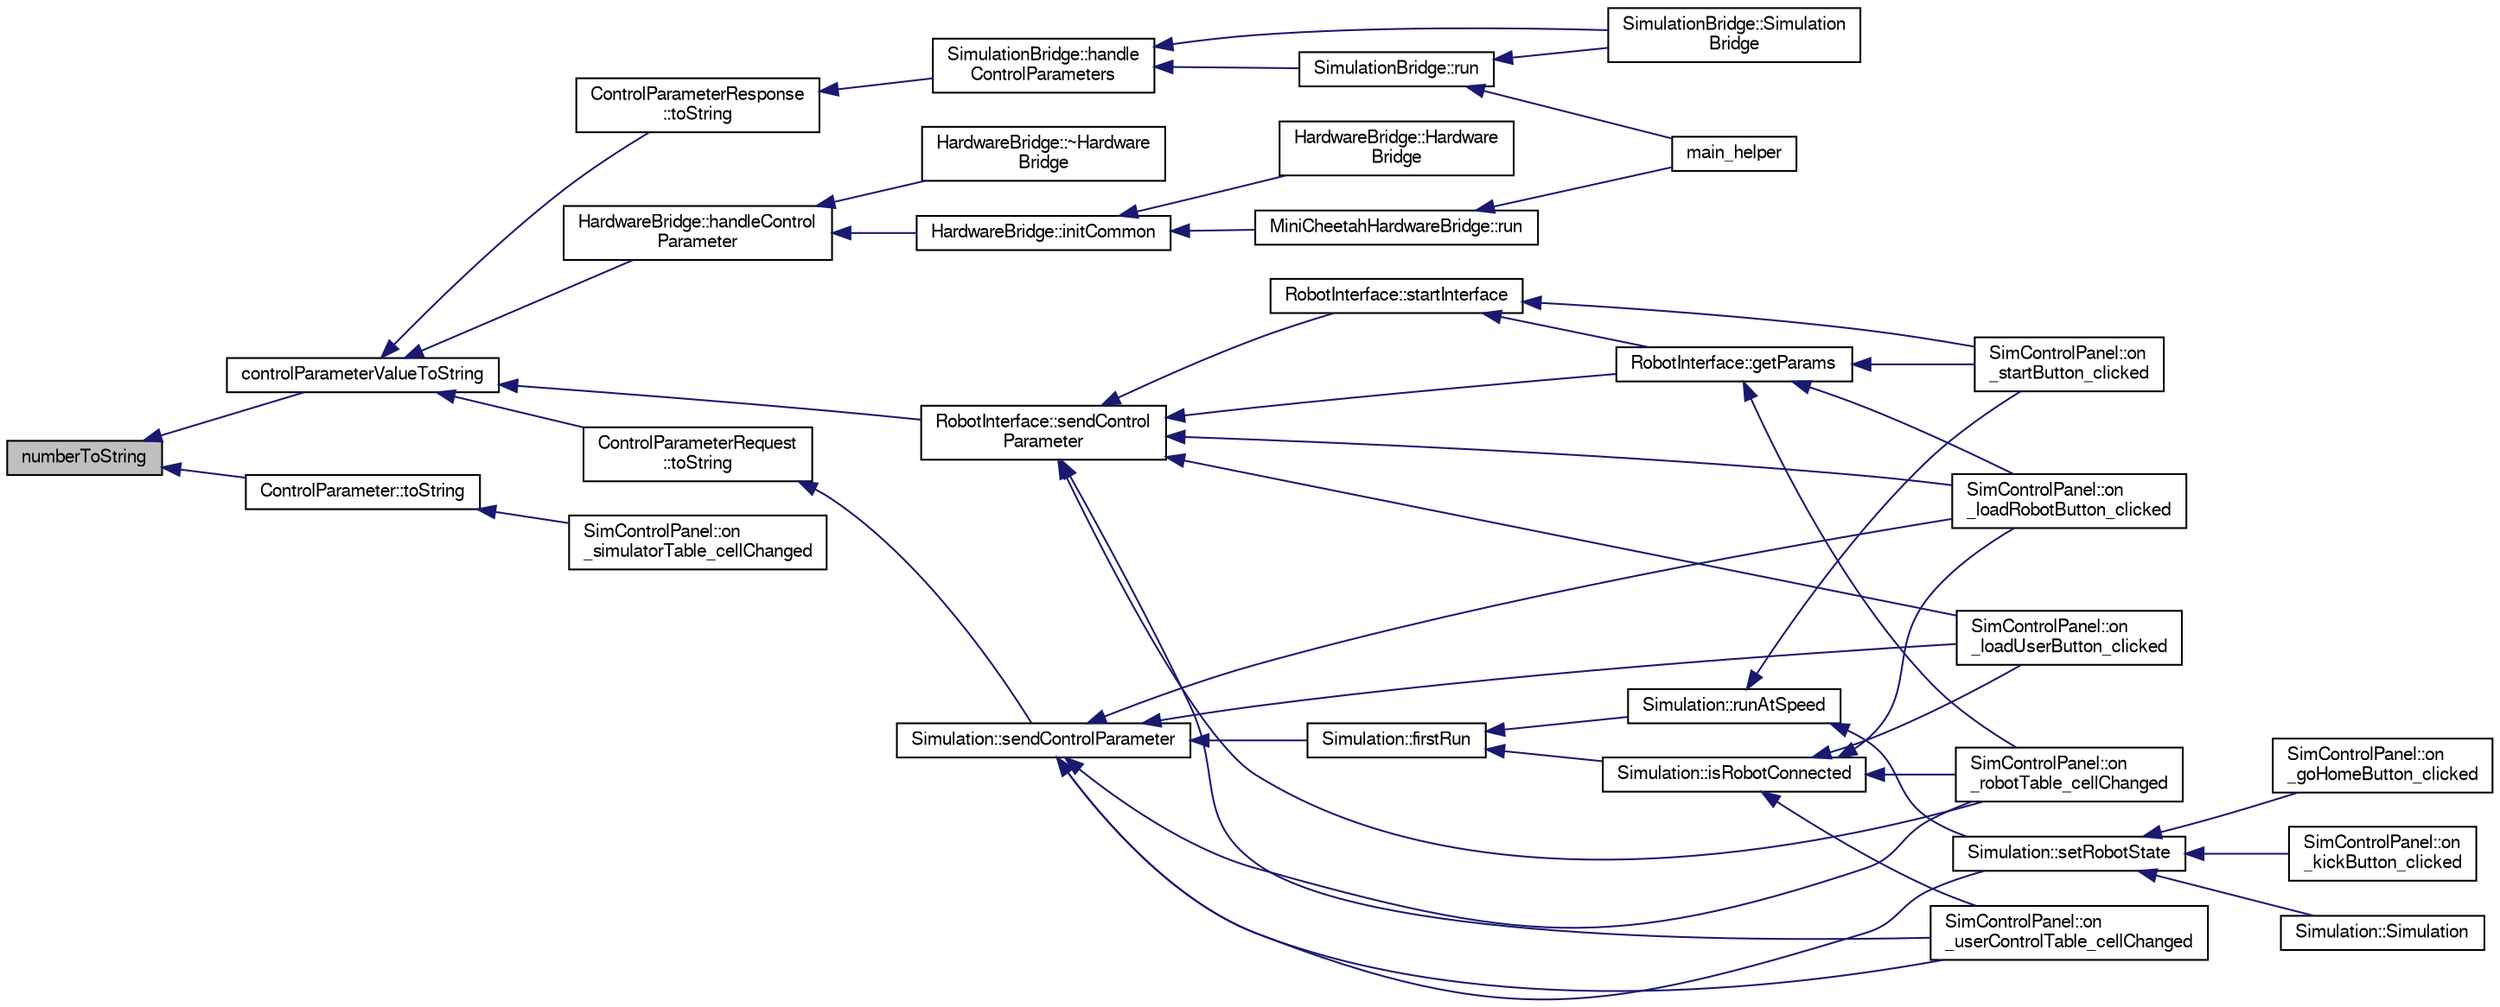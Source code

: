 digraph "numberToString"
{
  edge [fontname="FreeSans",fontsize="10",labelfontname="FreeSans",labelfontsize="10"];
  node [fontname="FreeSans",fontsize="10",shape=record];
  rankdir="LR";
  Node1 [label="numberToString",height=0.2,width=0.4,color="black", fillcolor="grey75", style="filled", fontcolor="black"];
  Node1 -> Node2 [dir="back",color="midnightblue",fontsize="10",style="solid",fontname="FreeSans"];
  Node2 [label="controlParameterValueToString",height=0.2,width=0.4,color="black", fillcolor="white", style="filled",URL="$d5/d90/_control_parameters_8cpp.html#a22dd13862ea4f01f059cad20951b83b5"];
  Node2 -> Node3 [dir="back",color="midnightblue",fontsize="10",style="solid",fontname="FreeSans"];
  Node3 [label="ControlParameterRequest\l::toString",height=0.2,width=0.4,color="black", fillcolor="white", style="filled",URL="$d6/d6d/struct_control_parameter_request.html#a8652e8975cfc2b0ea04e573ea7eb15e4"];
  Node3 -> Node4 [dir="back",color="midnightblue",fontsize="10",style="solid",fontname="FreeSans"];
  Node4 [label="Simulation::sendControlParameter",height=0.2,width=0.4,color="black", fillcolor="white", style="filled",URL="$dd/d14/class_simulation.html#a31364f2daa9daedef347aaff4001796c"];
  Node4 -> Node5 [dir="back",color="midnightblue",fontsize="10",style="solid",fontname="FreeSans"];
  Node5 [label="SimControlPanel::on\l_robotTable_cellChanged",height=0.2,width=0.4,color="black", fillcolor="white", style="filled",URL="$d1/d22/class_sim_control_panel.html#aac45ac89880d2d316de41365cd6b7cfb"];
  Node4 -> Node6 [dir="back",color="midnightblue",fontsize="10",style="solid",fontname="FreeSans"];
  Node6 [label="SimControlPanel::on\l_loadRobotButton_clicked",height=0.2,width=0.4,color="black", fillcolor="white", style="filled",URL="$d1/d22/class_sim_control_panel.html#a932918fe9325002dec7f5585c4bfc4f3"];
  Node4 -> Node7 [dir="back",color="midnightblue",fontsize="10",style="solid",fontname="FreeSans"];
  Node7 [label="SimControlPanel::on\l_userControlTable_cellChanged",height=0.2,width=0.4,color="black", fillcolor="white", style="filled",URL="$d1/d22/class_sim_control_panel.html#a0228e09f693480d3975515c2536dd9d2"];
  Node4 -> Node8 [dir="back",color="midnightblue",fontsize="10",style="solid",fontname="FreeSans"];
  Node8 [label="SimControlPanel::on\l_loadUserButton_clicked",height=0.2,width=0.4,color="black", fillcolor="white", style="filled",URL="$d1/d22/class_sim_control_panel.html#a9a891de8902696e8c1775978d517ed58"];
  Node4 -> Node9 [dir="back",color="midnightblue",fontsize="10",style="solid",fontname="FreeSans"];
  Node9 [label="Simulation::firstRun",height=0.2,width=0.4,color="black", fillcolor="white", style="filled",URL="$dd/d14/class_simulation.html#ab264f11e0f5fc0e601644f1c9e8ced64"];
  Node9 -> Node10 [dir="back",color="midnightblue",fontsize="10",style="solid",fontname="FreeSans"];
  Node10 [label="Simulation::runAtSpeed",height=0.2,width=0.4,color="black", fillcolor="white", style="filled",URL="$dd/d14/class_simulation.html#a34b590ee1fed73b2b6aaf3d2bcf3da0c"];
  Node10 -> Node11 [dir="back",color="midnightblue",fontsize="10",style="solid",fontname="FreeSans"];
  Node11 [label="SimControlPanel::on\l_startButton_clicked",height=0.2,width=0.4,color="black", fillcolor="white", style="filled",URL="$d1/d22/class_sim_control_panel.html#afdfa6b365805d23d5438862de97856ae"];
  Node10 -> Node12 [dir="back",color="midnightblue",fontsize="10",style="solid",fontname="FreeSans"];
  Node12 [label="Simulation::setRobotState",height=0.2,width=0.4,color="black", fillcolor="white", style="filled",URL="$dd/d14/class_simulation.html#a8a3a6fa9691b58d5dc614d98b8e4fefb"];
  Node12 -> Node13 [dir="back",color="midnightblue",fontsize="10",style="solid",fontname="FreeSans"];
  Node13 [label="SimControlPanel::on\l_goHomeButton_clicked",height=0.2,width=0.4,color="black", fillcolor="white", style="filled",URL="$d1/d22/class_sim_control_panel.html#a9fd8fa720052f15525637834f456c465"];
  Node12 -> Node14 [dir="back",color="midnightblue",fontsize="10",style="solid",fontname="FreeSans"];
  Node14 [label="SimControlPanel::on\l_kickButton_clicked",height=0.2,width=0.4,color="black", fillcolor="white", style="filled",URL="$d1/d22/class_sim_control_panel.html#a18191363c7461cd1af623e790df2e71e"];
  Node12 -> Node15 [dir="back",color="midnightblue",fontsize="10",style="solid",fontname="FreeSans"];
  Node15 [label="Simulation::Simulation",height=0.2,width=0.4,color="black", fillcolor="white", style="filled",URL="$dd/d14/class_simulation.html#a6bf59d648bef2114a09ea3d81998ee3e"];
  Node9 -> Node16 [dir="back",color="midnightblue",fontsize="10",style="solid",fontname="FreeSans"];
  Node16 [label="Simulation::isRobotConnected",height=0.2,width=0.4,color="black", fillcolor="white", style="filled",URL="$dd/d14/class_simulation.html#a84d72d5cddf1b6b5dbbe94f83a448958"];
  Node16 -> Node5 [dir="back",color="midnightblue",fontsize="10",style="solid",fontname="FreeSans"];
  Node16 -> Node6 [dir="back",color="midnightblue",fontsize="10",style="solid",fontname="FreeSans"];
  Node16 -> Node7 [dir="back",color="midnightblue",fontsize="10",style="solid",fontname="FreeSans"];
  Node16 -> Node8 [dir="back",color="midnightblue",fontsize="10",style="solid",fontname="FreeSans"];
  Node4 -> Node12 [dir="back",color="midnightblue",fontsize="10",style="solid",fontname="FreeSans"];
  Node2 -> Node17 [dir="back",color="midnightblue",fontsize="10",style="solid",fontname="FreeSans"];
  Node17 [label="ControlParameterResponse\l::toString",height=0.2,width=0.4,color="black", fillcolor="white", style="filled",URL="$d4/d34/struct_control_parameter_response.html#a62038efa1fc5e7447a7dc5cf4e6db97c"];
  Node17 -> Node18 [dir="back",color="midnightblue",fontsize="10",style="solid",fontname="FreeSans"];
  Node18 [label="SimulationBridge::handle\lControlParameters",height=0.2,width=0.4,color="black", fillcolor="white", style="filled",URL="$d8/d3a/class_simulation_bridge.html#aba095e0bb12ca2f27d64e32015c397c1"];
  Node18 -> Node19 [dir="back",color="midnightblue",fontsize="10",style="solid",fontname="FreeSans"];
  Node19 [label="SimulationBridge::run",height=0.2,width=0.4,color="black", fillcolor="white", style="filled",URL="$d8/d3a/class_simulation_bridge.html#a0a9846e88d9afe3370ffe10db348a366"];
  Node19 -> Node20 [dir="back",color="midnightblue",fontsize="10",style="solid",fontname="FreeSans"];
  Node20 [label="main_helper",height=0.2,width=0.4,color="black", fillcolor="white", style="filled",URL="$d3/dfa/main__helper_8cpp.html#acd1b6ffaae55ecc3c765c38ce5bf3a95"];
  Node19 -> Node21 [dir="back",color="midnightblue",fontsize="10",style="solid",fontname="FreeSans"];
  Node21 [label="SimulationBridge::Simulation\lBridge",height=0.2,width=0.4,color="black", fillcolor="white", style="filled",URL="$d8/d3a/class_simulation_bridge.html#a5cdefecff31a17a54c840de90020d230"];
  Node18 -> Node21 [dir="back",color="midnightblue",fontsize="10",style="solid",fontname="FreeSans"];
  Node2 -> Node22 [dir="back",color="midnightblue",fontsize="10",style="solid",fontname="FreeSans"];
  Node22 [label="HardwareBridge::handleControl\lParameter",height=0.2,width=0.4,color="black", fillcolor="white", style="filled",URL="$d8/dd8/class_hardware_bridge.html#aa5bd1ccd29e15e2f0ecb5b3f65795784"];
  Node22 -> Node23 [dir="back",color="midnightblue",fontsize="10",style="solid",fontname="FreeSans"];
  Node23 [label="HardwareBridge::initCommon",height=0.2,width=0.4,color="black", fillcolor="white", style="filled",URL="$d8/dd8/class_hardware_bridge.html#a4a8078bc3b30d7260281598990243262"];
  Node23 -> Node24 [dir="back",color="midnightblue",fontsize="10",style="solid",fontname="FreeSans"];
  Node24 [label="MiniCheetahHardwareBridge::run",height=0.2,width=0.4,color="black", fillcolor="white", style="filled",URL="$d0/dc5/class_mini_cheetah_hardware_bridge.html#a685c0e118f44327e7734119bd232d484"];
  Node24 -> Node20 [dir="back",color="midnightblue",fontsize="10",style="solid",fontname="FreeSans"];
  Node23 -> Node25 [dir="back",color="midnightblue",fontsize="10",style="solid",fontname="FreeSans"];
  Node25 [label="HardwareBridge::Hardware\lBridge",height=0.2,width=0.4,color="black", fillcolor="white", style="filled",URL="$d8/dd8/class_hardware_bridge.html#a5de3c6c9f311c568c2ba4468e9b73313"];
  Node22 -> Node26 [dir="back",color="midnightblue",fontsize="10",style="solid",fontname="FreeSans"];
  Node26 [label="HardwareBridge::~Hardware\lBridge",height=0.2,width=0.4,color="black", fillcolor="white", style="filled",URL="$d8/dd8/class_hardware_bridge.html#a038873f692d1128e00c75f2b897ebdbd"];
  Node2 -> Node27 [dir="back",color="midnightblue",fontsize="10",style="solid",fontname="FreeSans"];
  Node27 [label="RobotInterface::sendControl\lParameter",height=0.2,width=0.4,color="black", fillcolor="white", style="filled",URL="$d6/d05/class_robot_interface.html#a3e8ce08dd7aa4f2127563e1eb8317140"];
  Node27 -> Node28 [dir="back",color="midnightblue",fontsize="10",style="solid",fontname="FreeSans"];
  Node28 [label="RobotInterface::startInterface",height=0.2,width=0.4,color="black", fillcolor="white", style="filled",URL="$d6/d05/class_robot_interface.html#afb4bc3cd443238371c6b09be6d6e2da7"];
  Node28 -> Node29 [dir="back",color="midnightblue",fontsize="10",style="solid",fontname="FreeSans"];
  Node29 [label="RobotInterface::getParams",height=0.2,width=0.4,color="black", fillcolor="white", style="filled",URL="$d6/d05/class_robot_interface.html#a273ece51bef7819a95e7924d2a130976"];
  Node29 -> Node11 [dir="back",color="midnightblue",fontsize="10",style="solid",fontname="FreeSans"];
  Node29 -> Node5 [dir="back",color="midnightblue",fontsize="10",style="solid",fontname="FreeSans"];
  Node29 -> Node6 [dir="back",color="midnightblue",fontsize="10",style="solid",fontname="FreeSans"];
  Node28 -> Node11 [dir="back",color="midnightblue",fontsize="10",style="solid",fontname="FreeSans"];
  Node27 -> Node29 [dir="back",color="midnightblue",fontsize="10",style="solid",fontname="FreeSans"];
  Node27 -> Node5 [dir="back",color="midnightblue",fontsize="10",style="solid",fontname="FreeSans"];
  Node27 -> Node6 [dir="back",color="midnightblue",fontsize="10",style="solid",fontname="FreeSans"];
  Node27 -> Node7 [dir="back",color="midnightblue",fontsize="10",style="solid",fontname="FreeSans"];
  Node27 -> Node8 [dir="back",color="midnightblue",fontsize="10",style="solid",fontname="FreeSans"];
  Node1 -> Node30 [dir="back",color="midnightblue",fontsize="10",style="solid",fontname="FreeSans"];
  Node30 [label="ControlParameter::toString",height=0.2,width=0.4,color="black", fillcolor="white", style="filled",URL="$da/d98/class_control_parameter.html#ae2a57fe8ce7d931da8903b2d45a2bf86"];
  Node30 -> Node31 [dir="back",color="midnightblue",fontsize="10",style="solid",fontname="FreeSans"];
  Node31 [label="SimControlPanel::on\l_simulatorTable_cellChanged",height=0.2,width=0.4,color="black", fillcolor="white", style="filled",URL="$d1/d22/class_sim_control_panel.html#a6f6f79d1ec8e5b96b862652a286846bf"];
}
